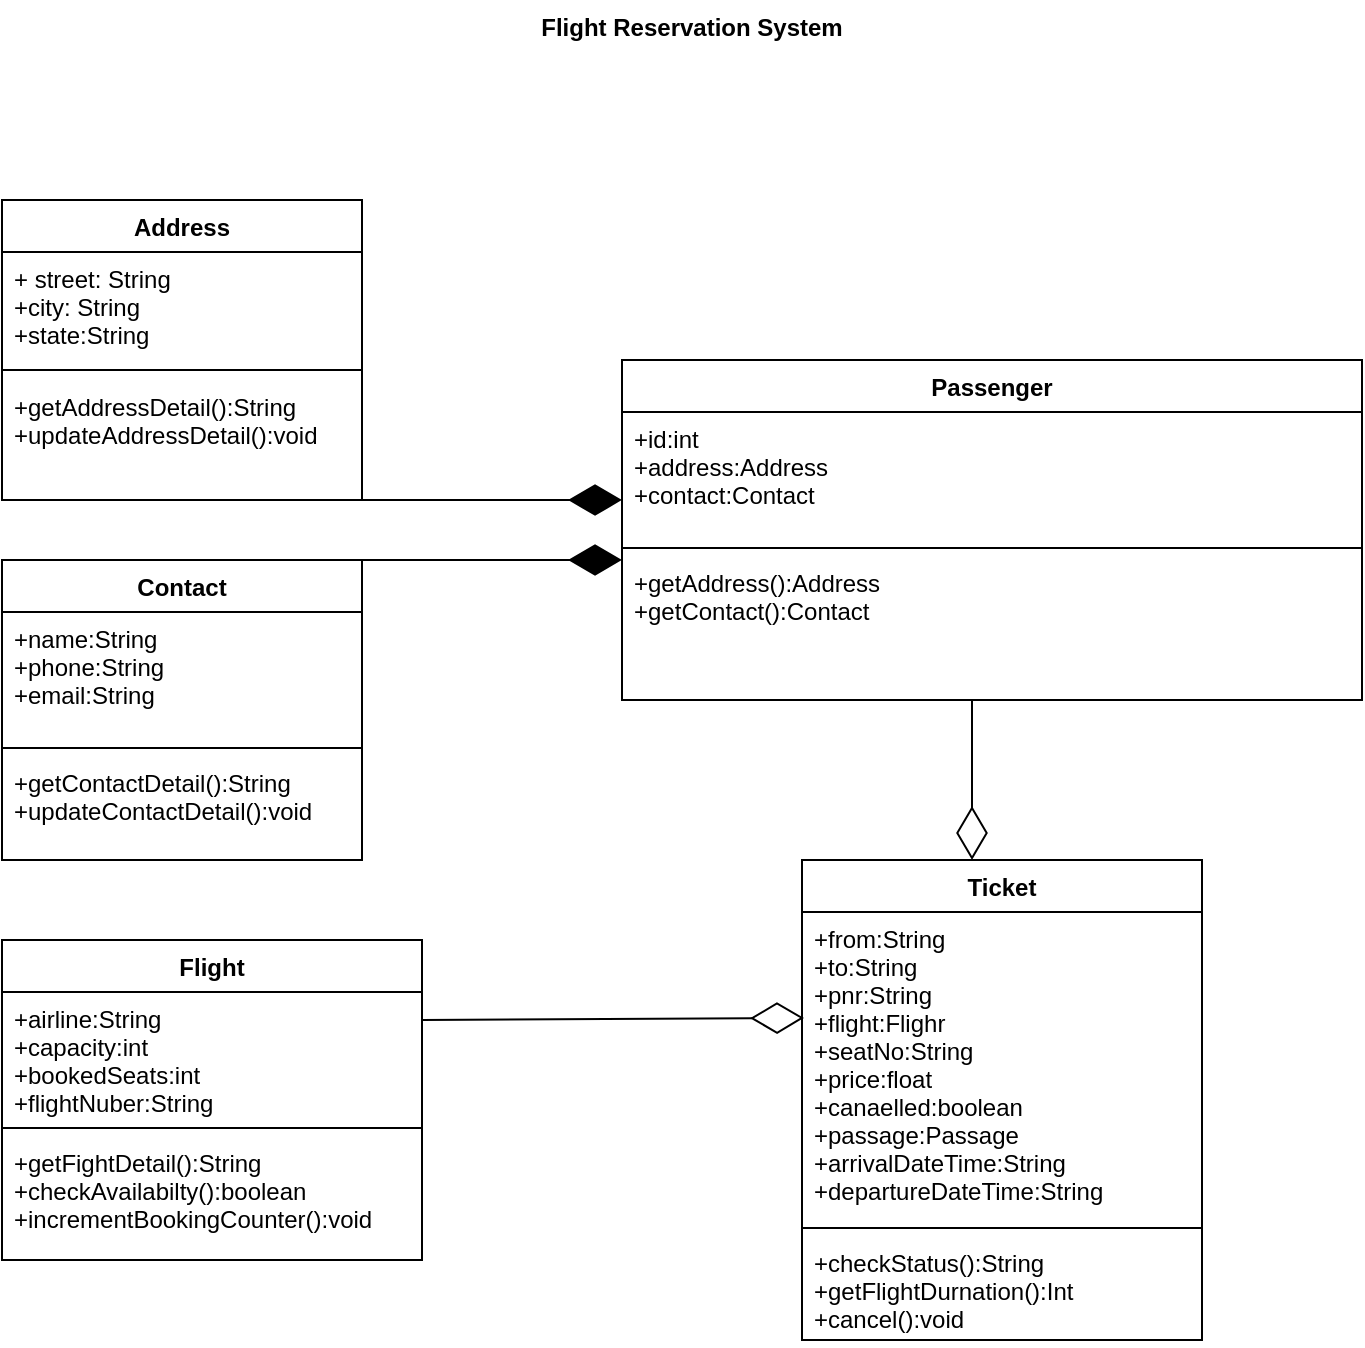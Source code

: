 <mxfile version="14.4.3" type="github">
  <diagram id="qsO5VmVt4Xt4Ev6_ihJ5" name="Page-1">
    <mxGraphModel dx="868" dy="482" grid="1" gridSize="10" guides="1" tooltips="1" connect="1" arrows="1" fold="1" page="1" pageScale="1" pageWidth="850" pageHeight="1100" math="0" shadow="0">
      <root>
        <mxCell id="0" />
        <mxCell id="1" parent="0" />
        <mxCell id="_AptsjTeeoTQ7fL0EDX9-1" value="Address" style="swimlane;fontStyle=1;align=center;verticalAlign=top;childLayout=stackLayout;horizontal=1;startSize=26;horizontalStack=0;resizeParent=1;resizeParentMax=0;resizeLast=0;collapsible=1;marginBottom=0;" vertex="1" parent="1">
          <mxGeometry x="80" y="110" width="180" height="150" as="geometry" />
        </mxCell>
        <mxCell id="_AptsjTeeoTQ7fL0EDX9-2" value="+ street: String&#xa;+city: String&#xa;+state:String" style="text;strokeColor=none;fillColor=none;align=left;verticalAlign=top;spacingLeft=4;spacingRight=4;overflow=hidden;rotatable=0;points=[[0,0.5],[1,0.5]];portConstraint=eastwest;" vertex="1" parent="_AptsjTeeoTQ7fL0EDX9-1">
          <mxGeometry y="26" width="180" height="54" as="geometry" />
        </mxCell>
        <mxCell id="_AptsjTeeoTQ7fL0EDX9-3" value="" style="line;strokeWidth=1;fillColor=none;align=left;verticalAlign=middle;spacingTop=-1;spacingLeft=3;spacingRight=3;rotatable=0;labelPosition=right;points=[];portConstraint=eastwest;" vertex="1" parent="_AptsjTeeoTQ7fL0EDX9-1">
          <mxGeometry y="80" width="180" height="10" as="geometry" />
        </mxCell>
        <mxCell id="_AptsjTeeoTQ7fL0EDX9-4" value="+getAddressDetail():String&#xa;+updateAddressDetail():void" style="text;strokeColor=none;fillColor=none;align=left;verticalAlign=top;spacingLeft=4;spacingRight=4;overflow=hidden;rotatable=0;points=[[0,0.5],[1,0.5]];portConstraint=eastwest;" vertex="1" parent="_AptsjTeeoTQ7fL0EDX9-1">
          <mxGeometry y="90" width="180" height="60" as="geometry" />
        </mxCell>
        <mxCell id="_AptsjTeeoTQ7fL0EDX9-5" value="Flight Reservation System" style="text;align=center;fontStyle=1;verticalAlign=middle;spacingLeft=3;spacingRight=3;strokeColor=none;rotatable=0;points=[[0,0.5],[1,0.5]];portConstraint=eastwest;" vertex="1" parent="1">
          <mxGeometry x="385" y="10" width="80" height="26" as="geometry" />
        </mxCell>
        <mxCell id="_AptsjTeeoTQ7fL0EDX9-6" value="Contact" style="swimlane;fontStyle=1;align=center;verticalAlign=top;childLayout=stackLayout;horizontal=1;startSize=26;horizontalStack=0;resizeParent=1;resizeParentMax=0;resizeLast=0;collapsible=1;marginBottom=0;" vertex="1" parent="1">
          <mxGeometry x="80" y="290" width="180" height="150" as="geometry" />
        </mxCell>
        <mxCell id="_AptsjTeeoTQ7fL0EDX9-7" value="+name:String&#xa;+phone:String&#xa;+email:String" style="text;strokeColor=none;fillColor=none;align=left;verticalAlign=top;spacingLeft=4;spacingRight=4;overflow=hidden;rotatable=0;points=[[0,0.5],[1,0.5]];portConstraint=eastwest;" vertex="1" parent="_AptsjTeeoTQ7fL0EDX9-6">
          <mxGeometry y="26" width="180" height="64" as="geometry" />
        </mxCell>
        <mxCell id="_AptsjTeeoTQ7fL0EDX9-8" value="" style="line;strokeWidth=1;fillColor=none;align=left;verticalAlign=middle;spacingTop=-1;spacingLeft=3;spacingRight=3;rotatable=0;labelPosition=right;points=[];portConstraint=eastwest;" vertex="1" parent="_AptsjTeeoTQ7fL0EDX9-6">
          <mxGeometry y="90" width="180" height="8" as="geometry" />
        </mxCell>
        <mxCell id="_AptsjTeeoTQ7fL0EDX9-9" value="+getContactDetail():String&#xa;+updateContactDetail():void" style="text;strokeColor=none;fillColor=none;align=left;verticalAlign=top;spacingLeft=4;spacingRight=4;overflow=hidden;rotatable=0;points=[[0,0.5],[1,0.5]];portConstraint=eastwest;" vertex="1" parent="_AptsjTeeoTQ7fL0EDX9-6">
          <mxGeometry y="98" width="180" height="52" as="geometry" />
        </mxCell>
        <mxCell id="_AptsjTeeoTQ7fL0EDX9-10" value="Passenger" style="swimlane;fontStyle=1;align=center;verticalAlign=top;childLayout=stackLayout;horizontal=1;startSize=26;horizontalStack=0;resizeParent=1;resizeParentMax=0;resizeLast=0;collapsible=1;marginBottom=0;" vertex="1" parent="1">
          <mxGeometry x="390" y="190" width="370" height="170" as="geometry" />
        </mxCell>
        <mxCell id="_AptsjTeeoTQ7fL0EDX9-11" value="+id:int&#xa;+address:Address&#xa;+contact:Contact" style="text;strokeColor=none;fillColor=none;align=left;verticalAlign=top;spacingLeft=4;spacingRight=4;overflow=hidden;rotatable=0;points=[[0,0.5],[1,0.5]];portConstraint=eastwest;" vertex="1" parent="_AptsjTeeoTQ7fL0EDX9-10">
          <mxGeometry y="26" width="370" height="64" as="geometry" />
        </mxCell>
        <mxCell id="_AptsjTeeoTQ7fL0EDX9-12" value="" style="line;strokeWidth=1;fillColor=none;align=left;verticalAlign=middle;spacingTop=-1;spacingLeft=3;spacingRight=3;rotatable=0;labelPosition=right;points=[];portConstraint=eastwest;" vertex="1" parent="_AptsjTeeoTQ7fL0EDX9-10">
          <mxGeometry y="90" width="370" height="8" as="geometry" />
        </mxCell>
        <mxCell id="_AptsjTeeoTQ7fL0EDX9-13" value="+getAddress():Address&#xa;+getContact():Contact" style="text;strokeColor=none;fillColor=none;align=left;verticalAlign=top;spacingLeft=4;spacingRight=4;overflow=hidden;rotatable=0;points=[[0,0.5],[1,0.5]];portConstraint=eastwest;" vertex="1" parent="_AptsjTeeoTQ7fL0EDX9-10">
          <mxGeometry y="98" width="370" height="72" as="geometry" />
        </mxCell>
        <mxCell id="_AptsjTeeoTQ7fL0EDX9-14" value="Ticket" style="swimlane;fontStyle=1;align=center;verticalAlign=top;childLayout=stackLayout;horizontal=1;startSize=26;horizontalStack=0;resizeParent=1;resizeParentMax=0;resizeLast=0;collapsible=1;marginBottom=0;" vertex="1" parent="1">
          <mxGeometry x="480" y="440" width="200" height="240" as="geometry" />
        </mxCell>
        <mxCell id="_AptsjTeeoTQ7fL0EDX9-15" value="+from:String&#xa;+to:String&#xa;+pnr:String&#xa;+flight:Flighr&#xa;+seatNo:String&#xa;+price:float&#xa;+canaelled:boolean&#xa;+passage:Passage&#xa;+arrivalDateTime:String&#xa;+departureDateTime:String" style="text;strokeColor=none;fillColor=none;align=left;verticalAlign=top;spacingLeft=4;spacingRight=4;overflow=hidden;rotatable=0;points=[[0,0.5],[1,0.5]];portConstraint=eastwest;" vertex="1" parent="_AptsjTeeoTQ7fL0EDX9-14">
          <mxGeometry y="26" width="200" height="154" as="geometry" />
        </mxCell>
        <mxCell id="_AptsjTeeoTQ7fL0EDX9-16" value="" style="line;strokeWidth=1;fillColor=none;align=left;verticalAlign=middle;spacingTop=-1;spacingLeft=3;spacingRight=3;rotatable=0;labelPosition=right;points=[];portConstraint=eastwest;" vertex="1" parent="_AptsjTeeoTQ7fL0EDX9-14">
          <mxGeometry y="180" width="200" height="8" as="geometry" />
        </mxCell>
        <mxCell id="_AptsjTeeoTQ7fL0EDX9-17" value="+checkStatus():String&#xa;+getFlightDurnation():Int&#xa;+cancel():void" style="text;strokeColor=none;fillColor=none;align=left;verticalAlign=top;spacingLeft=4;spacingRight=4;overflow=hidden;rotatable=0;points=[[0,0.5],[1,0.5]];portConstraint=eastwest;" vertex="1" parent="_AptsjTeeoTQ7fL0EDX9-14">
          <mxGeometry y="188" width="200" height="52" as="geometry" />
        </mxCell>
        <mxCell id="_AptsjTeeoTQ7fL0EDX9-19" value="" style="endArrow=diamondThin;endFill=1;endSize=24;html=1;" edge="1" parent="1">
          <mxGeometry width="160" relative="1" as="geometry">
            <mxPoint x="230" y="290" as="sourcePoint" />
            <mxPoint x="390" y="290" as="targetPoint" />
            <Array as="points">
              <mxPoint x="300" y="290" />
            </Array>
          </mxGeometry>
        </mxCell>
        <mxCell id="_AptsjTeeoTQ7fL0EDX9-20" value="" style="endArrow=diamondThin;endFill=1;endSize=24;html=1;" edge="1" parent="1">
          <mxGeometry width="160" relative="1" as="geometry">
            <mxPoint x="230" y="260" as="sourcePoint" />
            <mxPoint x="390" y="260" as="targetPoint" />
          </mxGeometry>
        </mxCell>
        <mxCell id="_AptsjTeeoTQ7fL0EDX9-21" value="" style="endArrow=diamondThin;endFill=0;endSize=24;html=1;" edge="1" parent="1">
          <mxGeometry width="160" relative="1" as="geometry">
            <mxPoint x="565" y="360" as="sourcePoint" />
            <mxPoint x="565" y="440" as="targetPoint" />
          </mxGeometry>
        </mxCell>
        <mxCell id="_AptsjTeeoTQ7fL0EDX9-22" value="Flight" style="swimlane;fontStyle=1;align=center;verticalAlign=top;childLayout=stackLayout;horizontal=1;startSize=26;horizontalStack=0;resizeParent=1;resizeParentMax=0;resizeLast=0;collapsible=1;marginBottom=0;" vertex="1" parent="1">
          <mxGeometry x="80" y="480" width="210" height="160" as="geometry" />
        </mxCell>
        <mxCell id="_AptsjTeeoTQ7fL0EDX9-23" value="+airline:String&#xa;+capacity:int&#xa;+bookedSeats:int&#xa;+flightNuber:String" style="text;strokeColor=none;fillColor=none;align=left;verticalAlign=top;spacingLeft=4;spacingRight=4;overflow=hidden;rotatable=0;points=[[0,0.5],[1,0.5]];portConstraint=eastwest;" vertex="1" parent="_AptsjTeeoTQ7fL0EDX9-22">
          <mxGeometry y="26" width="210" height="64" as="geometry" />
        </mxCell>
        <mxCell id="_AptsjTeeoTQ7fL0EDX9-24" value="" style="line;strokeWidth=1;fillColor=none;align=left;verticalAlign=middle;spacingTop=-1;spacingLeft=3;spacingRight=3;rotatable=0;labelPosition=right;points=[];portConstraint=eastwest;" vertex="1" parent="_AptsjTeeoTQ7fL0EDX9-22">
          <mxGeometry y="90" width="210" height="8" as="geometry" />
        </mxCell>
        <mxCell id="_AptsjTeeoTQ7fL0EDX9-25" value="+getFightDetail():String&#xa;+checkAvailabilty():boolean&#xa;+incrementBookingCounter():void" style="text;strokeColor=none;fillColor=none;align=left;verticalAlign=top;spacingLeft=4;spacingRight=4;overflow=hidden;rotatable=0;points=[[0,0.5],[1,0.5]];portConstraint=eastwest;" vertex="1" parent="_AptsjTeeoTQ7fL0EDX9-22">
          <mxGeometry y="98" width="210" height="62" as="geometry" />
        </mxCell>
        <mxCell id="_AptsjTeeoTQ7fL0EDX9-26" value="" style="endArrow=diamondThin;endFill=0;endSize=24;html=1;entryX=0.005;entryY=0.344;entryDx=0;entryDy=0;entryPerimeter=0;" edge="1" parent="1" target="_AptsjTeeoTQ7fL0EDX9-15">
          <mxGeometry width="160" relative="1" as="geometry">
            <mxPoint x="290" y="520" as="sourcePoint" />
            <mxPoint x="450" y="520" as="targetPoint" />
          </mxGeometry>
        </mxCell>
      </root>
    </mxGraphModel>
  </diagram>
</mxfile>
